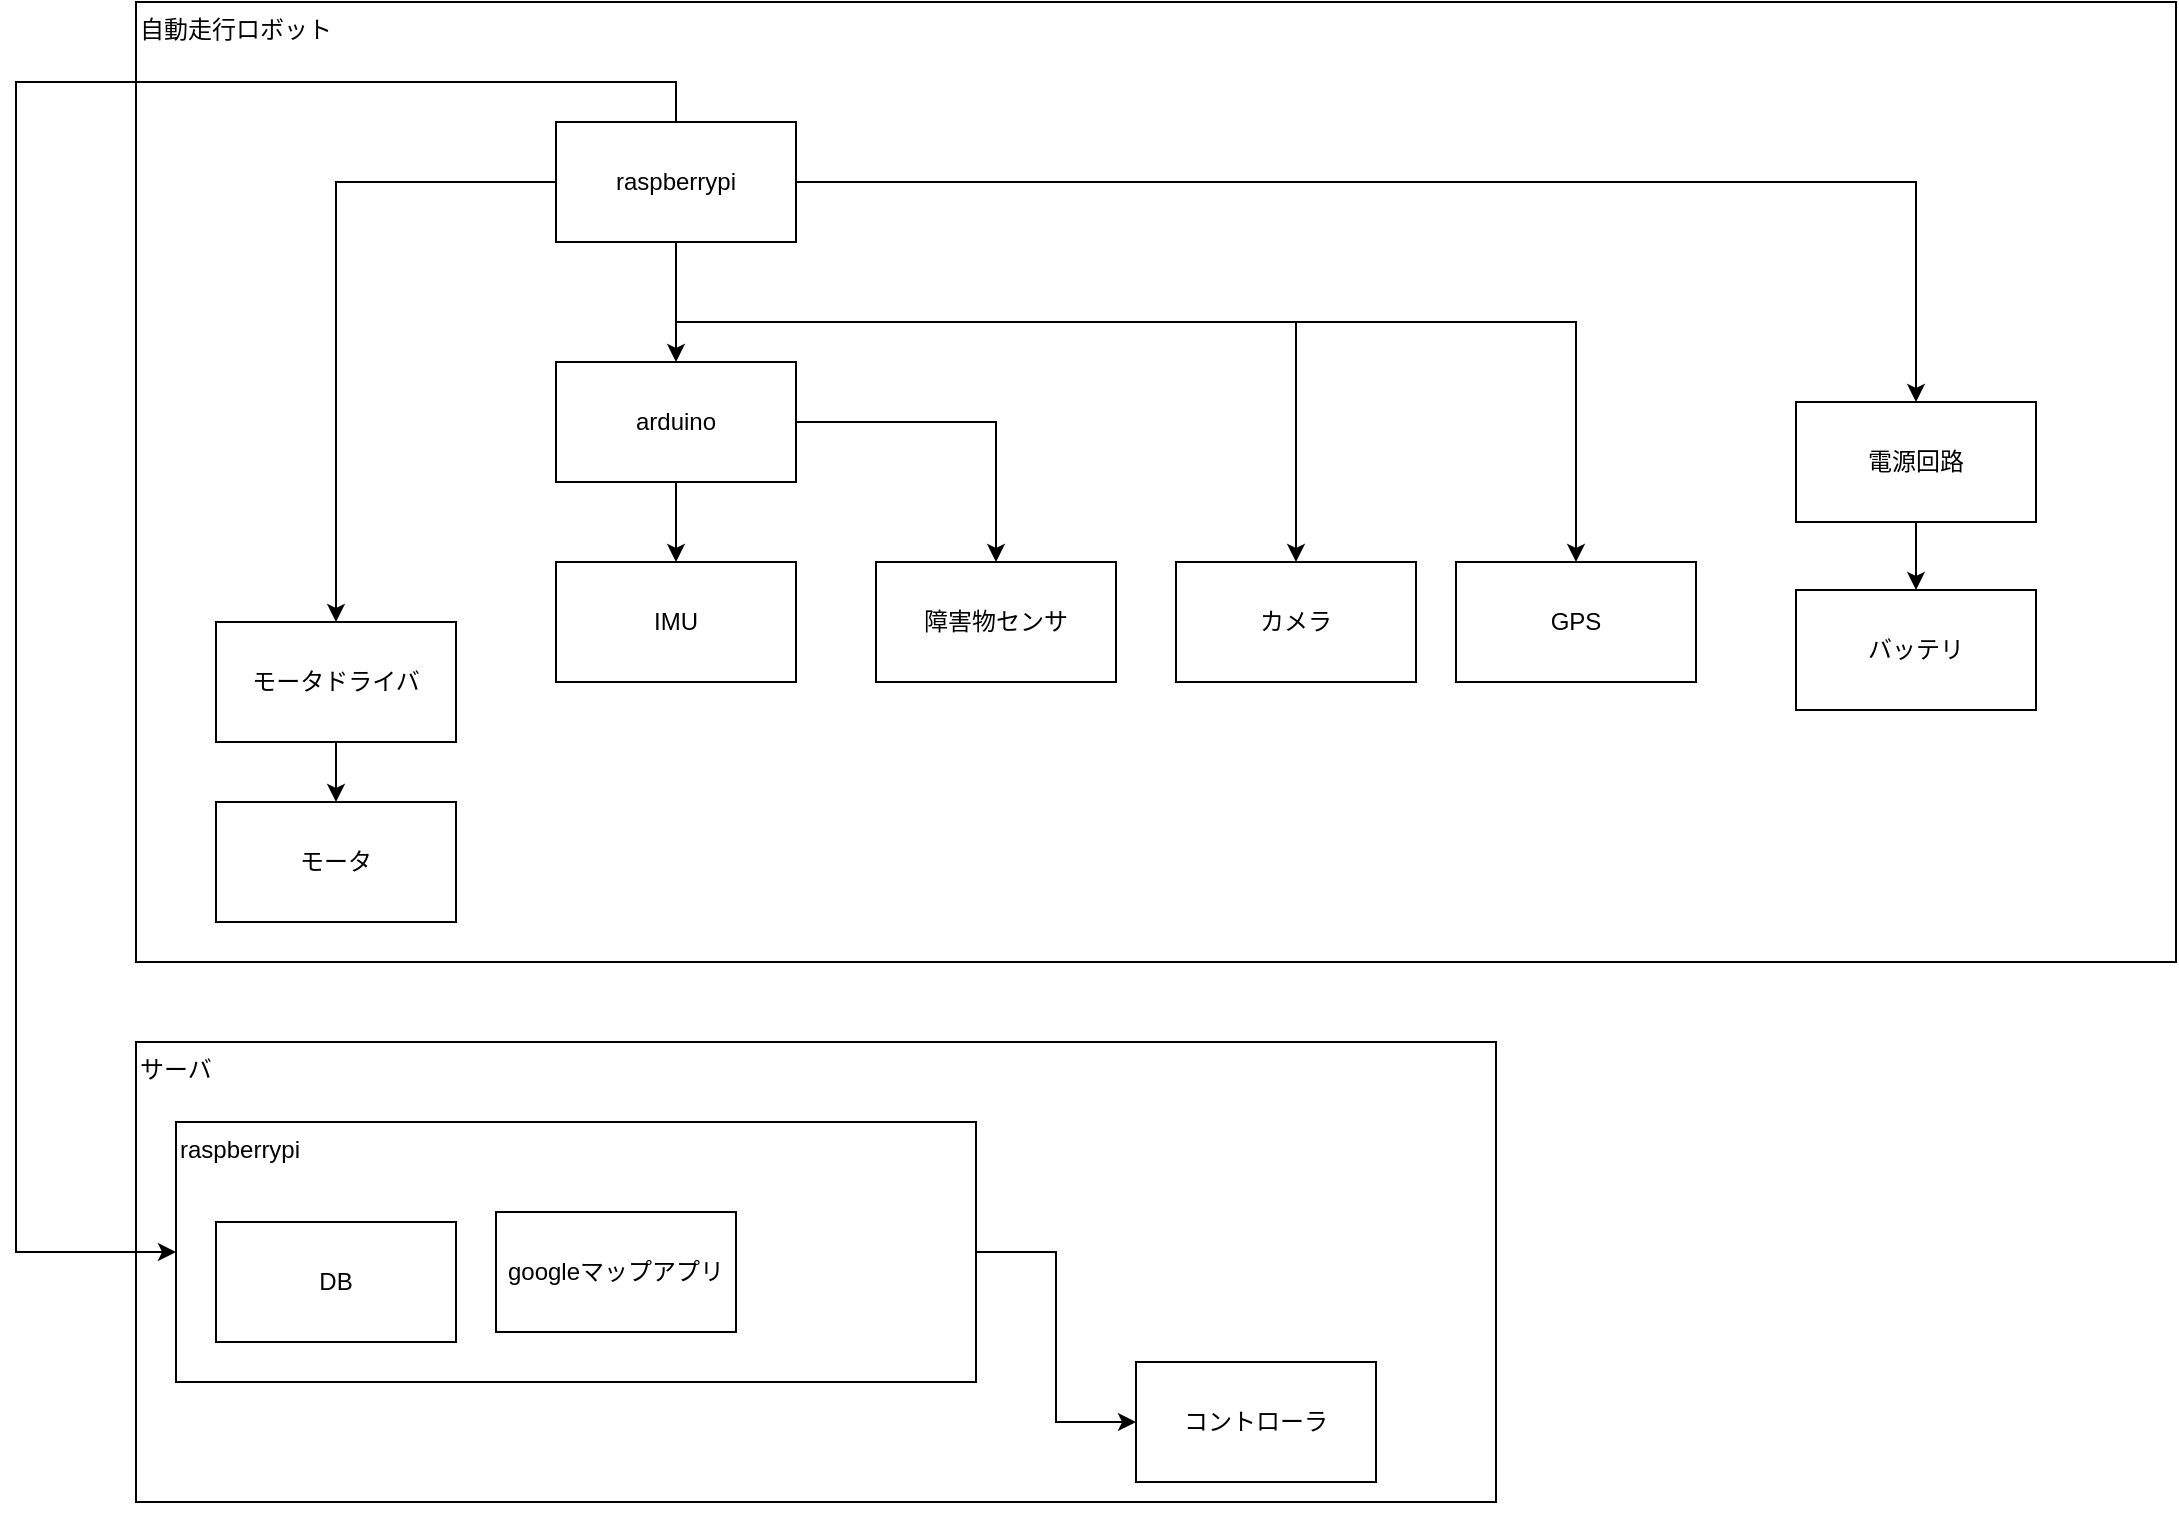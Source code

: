<mxfile version="14.5.0" type="device"><diagram id="tinNvIgsULRMoUo3Y9k3" name="ページ1"><mxGraphModel dx="1504" dy="753" grid="1" gridSize="10" guides="1" tooltips="1" connect="1" arrows="1" fold="1" page="1" pageScale="1" pageWidth="1169" pageHeight="827" math="0" shadow="0"><root><mxCell id="0"/><mxCell id="1" parent="0"/><mxCell id="iC3YeySP4EC_nQZZhPpx-3" value="自動走行ロボット" style="rounded=0;whiteSpace=wrap;html=1;labelBackgroundColor=none;fillColor=none;align=left;verticalAlign=top;" vertex="1" parent="1"><mxGeometry x="130" y="60" width="1020" height="480" as="geometry"/></mxCell><mxCell id="iC3YeySP4EC_nQZZhPpx-8" value="" style="edgeStyle=orthogonalEdgeStyle;rounded=0;orthogonalLoop=1;jettySize=auto;html=1;" edge="1" parent="1" source="iC3YeySP4EC_nQZZhPpx-4" target="iC3YeySP4EC_nQZZhPpx-5"><mxGeometry relative="1" as="geometry"/></mxCell><mxCell id="iC3YeySP4EC_nQZZhPpx-4" value="モータドライバ" style="rounded=0;whiteSpace=wrap;html=1;labelBackgroundColor=none;fillColor=none;" vertex="1" parent="1"><mxGeometry x="170" y="370" width="120" height="60" as="geometry"/></mxCell><mxCell id="iC3YeySP4EC_nQZZhPpx-5" value="モータ" style="rounded=0;whiteSpace=wrap;html=1;labelBackgroundColor=none;fillColor=none;" vertex="1" parent="1"><mxGeometry x="170" y="460" width="120" height="60" as="geometry"/></mxCell><mxCell id="iC3YeySP4EC_nQZZhPpx-7" style="edgeStyle=orthogonalEdgeStyle;rounded=0;orthogonalLoop=1;jettySize=auto;html=1;exitX=0;exitY=0.5;exitDx=0;exitDy=0;entryX=0.5;entryY=0;entryDx=0;entryDy=0;" edge="1" parent="1" source="iC3YeySP4EC_nQZZhPpx-6" target="iC3YeySP4EC_nQZZhPpx-4"><mxGeometry relative="1" as="geometry"/></mxCell><mxCell id="iC3YeySP4EC_nQZZhPpx-14" style="edgeStyle=orthogonalEdgeStyle;rounded=0;orthogonalLoop=1;jettySize=auto;html=1;exitX=0.5;exitY=1;exitDx=0;exitDy=0;entryX=0.5;entryY=0;entryDx=0;entryDy=0;" edge="1" parent="1" source="iC3YeySP4EC_nQZZhPpx-6" target="iC3YeySP4EC_nQZZhPpx-9"><mxGeometry relative="1" as="geometry"/></mxCell><mxCell id="iC3YeySP4EC_nQZZhPpx-21" style="edgeStyle=orthogonalEdgeStyle;rounded=0;orthogonalLoop=1;jettySize=auto;html=1;exitX=0.5;exitY=0;exitDx=0;exitDy=0;entryX=0;entryY=0.5;entryDx=0;entryDy=0;" edge="1" parent="1" source="iC3YeySP4EC_nQZZhPpx-6" target="iC3YeySP4EC_nQZZhPpx-16"><mxGeometry relative="1" as="geometry"><Array as="points"><mxPoint x="400" y="100"/><mxPoint x="70" y="100"/><mxPoint x="70" y="685"/></Array></mxGeometry></mxCell><mxCell id="iC3YeySP4EC_nQZZhPpx-24" style="edgeStyle=orthogonalEdgeStyle;rounded=0;orthogonalLoop=1;jettySize=auto;html=1;exitX=0.5;exitY=1;exitDx=0;exitDy=0;entryX=0.5;entryY=0;entryDx=0;entryDy=0;" edge="1" parent="1" source="iC3YeySP4EC_nQZZhPpx-6" target="iC3YeySP4EC_nQZZhPpx-23"><mxGeometry relative="1" as="geometry"><Array as="points"><mxPoint x="400" y="220"/><mxPoint x="710" y="220"/></Array></mxGeometry></mxCell><mxCell id="iC3YeySP4EC_nQZZhPpx-26" style="edgeStyle=orthogonalEdgeStyle;rounded=0;orthogonalLoop=1;jettySize=auto;html=1;exitX=0.5;exitY=1;exitDx=0;exitDy=0;entryX=0.5;entryY=0;entryDx=0;entryDy=0;" edge="1" parent="1" source="iC3YeySP4EC_nQZZhPpx-6" target="iC3YeySP4EC_nQZZhPpx-25"><mxGeometry relative="1" as="geometry"><Array as="points"><mxPoint x="400" y="220"/><mxPoint x="850" y="220"/></Array></mxGeometry></mxCell><mxCell id="iC3YeySP4EC_nQZZhPpx-30" style="edgeStyle=orthogonalEdgeStyle;rounded=0;orthogonalLoop=1;jettySize=auto;html=1;exitX=1;exitY=0.5;exitDx=0;exitDy=0;entryX=0.5;entryY=0;entryDx=0;entryDy=0;" edge="1" parent="1" source="iC3YeySP4EC_nQZZhPpx-6" target="iC3YeySP4EC_nQZZhPpx-27"><mxGeometry relative="1" as="geometry"/></mxCell><mxCell id="iC3YeySP4EC_nQZZhPpx-6" value="raspberrypi" style="rounded=0;whiteSpace=wrap;html=1;labelBackgroundColor=none;fillColor=none;" vertex="1" parent="1"><mxGeometry x="340" y="120" width="120" height="60" as="geometry"/></mxCell><mxCell id="iC3YeySP4EC_nQZZhPpx-12" value="" style="edgeStyle=orthogonalEdgeStyle;rounded=0;orthogonalLoop=1;jettySize=auto;html=1;" edge="1" parent="1" source="iC3YeySP4EC_nQZZhPpx-9" target="iC3YeySP4EC_nQZZhPpx-10"><mxGeometry relative="1" as="geometry"/></mxCell><mxCell id="iC3YeySP4EC_nQZZhPpx-13" style="edgeStyle=orthogonalEdgeStyle;rounded=0;orthogonalLoop=1;jettySize=auto;html=1;exitX=1;exitY=0.5;exitDx=0;exitDy=0;" edge="1" parent="1" source="iC3YeySP4EC_nQZZhPpx-9" target="iC3YeySP4EC_nQZZhPpx-11"><mxGeometry relative="1" as="geometry"/></mxCell><mxCell id="iC3YeySP4EC_nQZZhPpx-9" value="arduino" style="rounded=0;whiteSpace=wrap;html=1;labelBackgroundColor=none;fillColor=none;" vertex="1" parent="1"><mxGeometry x="340" y="240" width="120" height="60" as="geometry"/></mxCell><mxCell id="iC3YeySP4EC_nQZZhPpx-10" value="IMU" style="rounded=0;whiteSpace=wrap;html=1;labelBackgroundColor=none;fillColor=none;" vertex="1" parent="1"><mxGeometry x="340" y="340" width="120" height="60" as="geometry"/></mxCell><mxCell id="iC3YeySP4EC_nQZZhPpx-11" value="障害物センサ" style="rounded=0;whiteSpace=wrap;html=1;labelBackgroundColor=none;fillColor=none;" vertex="1" parent="1"><mxGeometry x="500" y="340" width="120" height="60" as="geometry"/></mxCell><mxCell id="iC3YeySP4EC_nQZZhPpx-15" value="サーバ" style="rounded=0;whiteSpace=wrap;html=1;labelBackgroundColor=none;fillColor=none;align=left;verticalAlign=top;" vertex="1" parent="1"><mxGeometry x="130" y="580" width="680" height="230" as="geometry"/></mxCell><mxCell id="iC3YeySP4EC_nQZZhPpx-18" value="" style="edgeStyle=orthogonalEdgeStyle;rounded=0;orthogonalLoop=1;jettySize=auto;html=1;" edge="1" parent="1" source="iC3YeySP4EC_nQZZhPpx-16" target="iC3YeySP4EC_nQZZhPpx-17"><mxGeometry relative="1" as="geometry"/></mxCell><mxCell id="iC3YeySP4EC_nQZZhPpx-16" value="raspberrypi" style="rounded=0;whiteSpace=wrap;html=1;labelBackgroundColor=none;fillColor=none;align=left;verticalAlign=top;" vertex="1" parent="1"><mxGeometry x="150" y="620" width="400" height="130" as="geometry"/></mxCell><mxCell id="iC3YeySP4EC_nQZZhPpx-17" value="コントローラ" style="rounded=0;whiteSpace=wrap;html=1;labelBackgroundColor=none;fillColor=none;" vertex="1" parent="1"><mxGeometry x="630" y="740" width="120" height="60" as="geometry"/></mxCell><mxCell id="iC3YeySP4EC_nQZZhPpx-23" value="カメラ" style="rounded=0;whiteSpace=wrap;html=1;labelBackgroundColor=none;fillColor=none;align=center;" vertex="1" parent="1"><mxGeometry x="650" y="340" width="120" height="60" as="geometry"/></mxCell><mxCell id="iC3YeySP4EC_nQZZhPpx-25" value="GPS" style="rounded=0;whiteSpace=wrap;html=1;labelBackgroundColor=none;fillColor=none;align=center;" vertex="1" parent="1"><mxGeometry x="790" y="340" width="120" height="60" as="geometry"/></mxCell><mxCell id="iC3YeySP4EC_nQZZhPpx-29" style="edgeStyle=orthogonalEdgeStyle;rounded=0;orthogonalLoop=1;jettySize=auto;html=1;exitX=0.5;exitY=1;exitDx=0;exitDy=0;entryX=0.5;entryY=0;entryDx=0;entryDy=0;" edge="1" parent="1" source="iC3YeySP4EC_nQZZhPpx-27" target="iC3YeySP4EC_nQZZhPpx-28"><mxGeometry relative="1" as="geometry"/></mxCell><mxCell id="iC3YeySP4EC_nQZZhPpx-27" value="電源回路" style="rounded=0;whiteSpace=wrap;html=1;labelBackgroundColor=none;fillColor=none;align=center;" vertex="1" parent="1"><mxGeometry x="960" y="260" width="120" height="60" as="geometry"/></mxCell><mxCell id="iC3YeySP4EC_nQZZhPpx-28" value="バッテリ" style="rounded=0;whiteSpace=wrap;html=1;labelBackgroundColor=none;fillColor=none;align=center;" vertex="1" parent="1"><mxGeometry x="960" y="354" width="120" height="60" as="geometry"/></mxCell><mxCell id="iC3YeySP4EC_nQZZhPpx-31" value="DB" style="rounded=0;whiteSpace=wrap;html=1;labelBackgroundColor=none;fillColor=none;align=center;" vertex="1" parent="1"><mxGeometry x="170" y="670" width="120" height="60" as="geometry"/></mxCell><mxCell id="iC3YeySP4EC_nQZZhPpx-32" style="edgeStyle=orthogonalEdgeStyle;rounded=0;orthogonalLoop=1;jettySize=auto;html=1;exitX=0.5;exitY=1;exitDx=0;exitDy=0;" edge="1" parent="1" source="iC3YeySP4EC_nQZZhPpx-16" target="iC3YeySP4EC_nQZZhPpx-16"><mxGeometry relative="1" as="geometry"/></mxCell><mxCell id="iC3YeySP4EC_nQZZhPpx-33" style="edgeStyle=orthogonalEdgeStyle;rounded=0;orthogonalLoop=1;jettySize=auto;html=1;exitX=0.5;exitY=1;exitDx=0;exitDy=0;" edge="1" parent="1" source="iC3YeySP4EC_nQZZhPpx-15" target="iC3YeySP4EC_nQZZhPpx-15"><mxGeometry relative="1" as="geometry"/></mxCell><mxCell id="iC3YeySP4EC_nQZZhPpx-34" value="googleマップアプリ" style="rounded=0;whiteSpace=wrap;html=1;labelBackgroundColor=none;fillColor=none;align=center;" vertex="1" parent="1"><mxGeometry x="310" y="665" width="120" height="60" as="geometry"/></mxCell></root></mxGraphModel></diagram></mxfile>